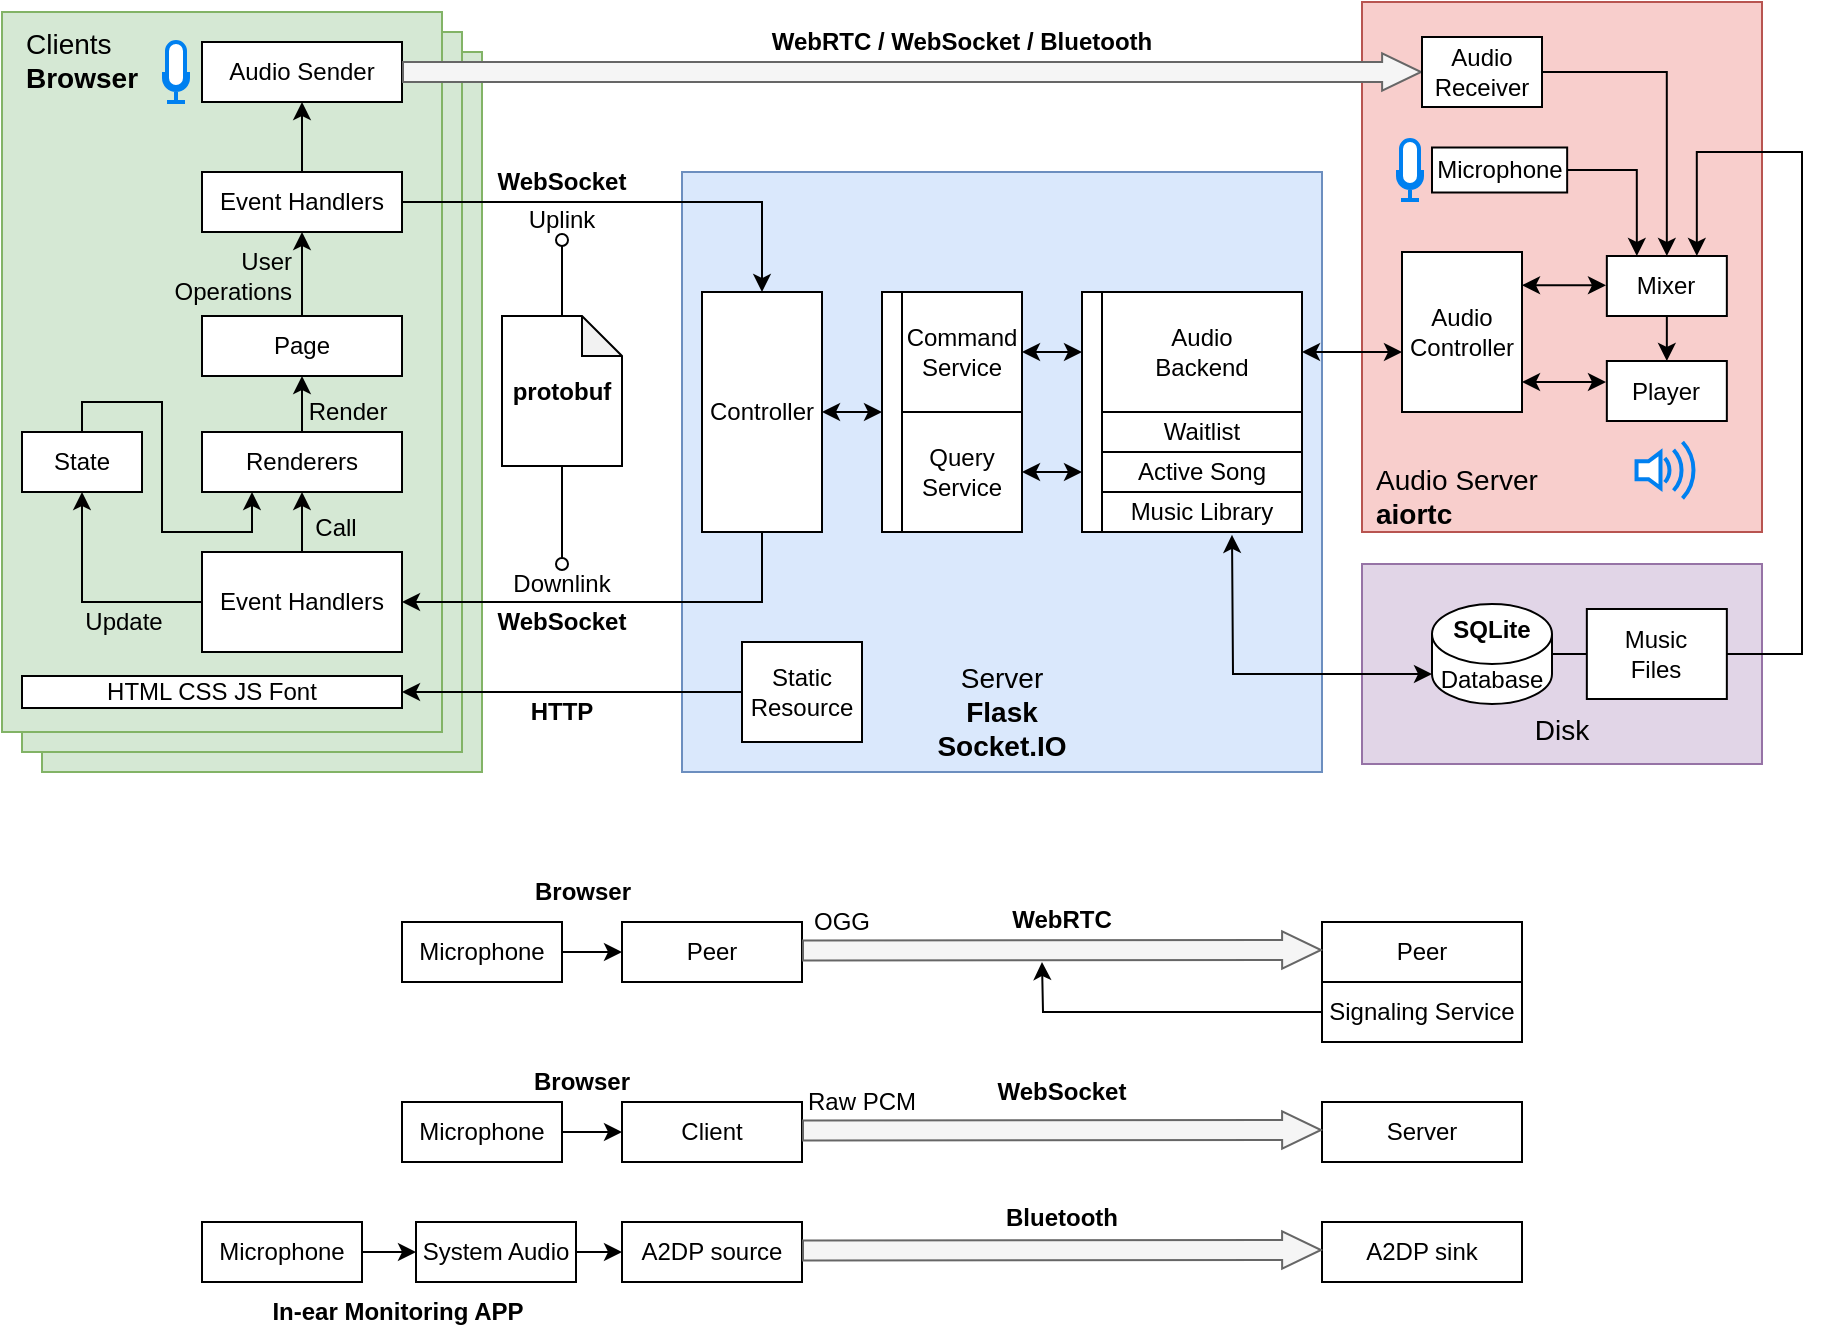 <mxfile version="24.4.6" type="github">
  <diagram name="第 1 页" id="i1QhH0rPRA2hifDkSosV">
    <mxGraphModel dx="1865" dy="1098" grid="1" gridSize="10" guides="1" tooltips="1" connect="1" arrows="1" fold="1" page="1" pageScale="1" pageWidth="1000" pageHeight="1000" math="0" shadow="0">
      <root>
        <mxCell id="0" />
        <mxCell id="1" parent="0" />
        <mxCell id="a9eeKcHGMqGuBWr7Spul-17" value="" style="rounded=0;whiteSpace=wrap;html=1;fillColor=#f8cecc;strokeColor=#b85450;" parent="1" vertex="1">
          <mxGeometry x="720" y="45" width="200" height="265" as="geometry" />
        </mxCell>
        <mxCell id="a9eeKcHGMqGuBWr7Spul-1" value="" style="rounded=0;whiteSpace=wrap;html=1;fillColor=#dae8fc;strokeColor=#6c8ebf;" parent="1" vertex="1">
          <mxGeometry x="380" y="130" width="320" height="300" as="geometry" />
        </mxCell>
        <mxCell id="a0JB3z8DdEJ5U7OtH6zG-18" value="" style="rounded=0;whiteSpace=wrap;html=1;fillColor=#e1d5e7;strokeColor=#9673a6;" vertex="1" parent="1">
          <mxGeometry x="720" y="326" width="200" height="100" as="geometry" />
        </mxCell>
        <mxCell id="n8_rvWrjc4V64nqwU4Y9-36" value="" style="rounded=0;whiteSpace=wrap;html=1;fillColor=#d5e8d4;strokeColor=#82b366;" parent="1" vertex="1">
          <mxGeometry x="60" y="70" width="220" height="360" as="geometry" />
        </mxCell>
        <mxCell id="n8_rvWrjc4V64nqwU4Y9-35" value="" style="rounded=0;whiteSpace=wrap;html=1;fillColor=#d5e8d4;strokeColor=#82b366;" parent="1" vertex="1">
          <mxGeometry x="50" y="60" width="220" height="360" as="geometry" />
        </mxCell>
        <mxCell id="a9eeKcHGMqGuBWr7Spul-4" value="" style="rounded=0;whiteSpace=wrap;html=1;fillColor=#d5e8d4;strokeColor=#82b366;" parent="1" vertex="1">
          <mxGeometry x="40" y="50" width="220" height="360" as="geometry" />
        </mxCell>
        <mxCell id="a0JB3z8DdEJ5U7OtH6zG-13" style="edgeStyle=orthogonalEdgeStyle;rounded=0;orthogonalLoop=1;jettySize=auto;html=1;exitX=1;exitY=0.5;exitDx=0;exitDy=0;entryX=0;entryY=0.25;entryDx=0;entryDy=0;startArrow=classic;startFill=1;" edge="1" parent="1" source="a9eeKcHGMqGuBWr7Spul-5" target="a0JB3z8DdEJ5U7OtH6zG-11">
          <mxGeometry relative="1" as="geometry" />
        </mxCell>
        <mxCell id="a9eeKcHGMqGuBWr7Spul-5" value="Command&lt;div&gt;Service&lt;/div&gt;" style="rounded=0;whiteSpace=wrap;html=1;" parent="1" vertex="1">
          <mxGeometry x="490" y="190" width="60" height="60" as="geometry" />
        </mxCell>
        <mxCell id="a9eeKcHGMqGuBWr7Spul-72" style="edgeStyle=orthogonalEdgeStyle;rounded=0;orthogonalLoop=1;jettySize=auto;html=1;exitX=1;exitY=0.5;exitDx=0;exitDy=0;entryX=0.5;entryY=0;entryDx=0;entryDy=0;" parent="1" source="a9eeKcHGMqGuBWr7Spul-8" target="n8_rvWrjc4V64nqwU4Y9-1" edge="1">
          <mxGeometry relative="1" as="geometry" />
        </mxCell>
        <mxCell id="n8_rvWrjc4V64nqwU4Y9-21" style="edgeStyle=orthogonalEdgeStyle;rounded=0;orthogonalLoop=1;jettySize=auto;html=1;exitX=0.5;exitY=0;exitDx=0;exitDy=0;entryX=0.5;entryY=1;entryDx=0;entryDy=0;" parent="1" source="a9eeKcHGMqGuBWr7Spul-8" target="a9eeKcHGMqGuBWr7Spul-31" edge="1">
          <mxGeometry relative="1" as="geometry" />
        </mxCell>
        <mxCell id="a9eeKcHGMqGuBWr7Spul-8" value="Event Handlers" style="rounded=0;whiteSpace=wrap;html=1;arcSize=11;strokeColor=default;align=center;verticalAlign=middle;fontFamily=Helvetica;fontSize=12;fontColor=default;fillColor=default;" parent="1" vertex="1">
          <mxGeometry x="140" y="130" width="100" height="30" as="geometry" />
        </mxCell>
        <mxCell id="a9eeKcHGMqGuBWr7Spul-27" value="Music Library" style="rounded=0;whiteSpace=wrap;html=1;" parent="1" vertex="1">
          <mxGeometry x="590" y="290" width="100" height="20" as="geometry" />
        </mxCell>
        <mxCell id="a9eeKcHGMqGuBWr7Spul-28" value="Active Song" style="rounded=0;whiteSpace=wrap;html=1;" parent="1" vertex="1">
          <mxGeometry x="590" y="270" width="100" height="20" as="geometry" />
        </mxCell>
        <mxCell id="a9eeKcHGMqGuBWr7Spul-31" value="Audio Sender" style="rounded=0;whiteSpace=wrap;html=1;" parent="1" vertex="1">
          <mxGeometry x="140" y="65" width="100" height="30" as="geometry" />
        </mxCell>
        <mxCell id="a9eeKcHGMqGuBWr7Spul-40" value="WebSocket" style="text;html=1;align=center;verticalAlign=middle;whiteSpace=wrap;rounded=0;fontStyle=1;" parent="1" vertex="1">
          <mxGeometry x="290" y="120" width="60" height="30" as="geometry" />
        </mxCell>
        <mxCell id="a9eeKcHGMqGuBWr7Spul-49" value="WebRTC / WebSocket / Bluetooth" style="text;html=1;align=center;verticalAlign=middle;whiteSpace=wrap;rounded=0;fontStyle=1;" parent="1" vertex="1">
          <mxGeometry x="410" y="50" width="220" height="30" as="geometry" />
        </mxCell>
        <mxCell id="n8_rvWrjc4V64nqwU4Y9-13" style="edgeStyle=orthogonalEdgeStyle;rounded=0;orthogonalLoop=1;jettySize=auto;html=1;exitX=0;exitY=0.5;exitDx=0;exitDy=0;entryX=0.5;entryY=1;entryDx=0;entryDy=0;" parent="1" source="a9eeKcHGMqGuBWr7Spul-54" target="n8_rvWrjc4V64nqwU4Y9-11" edge="1">
          <mxGeometry relative="1" as="geometry" />
        </mxCell>
        <mxCell id="a9eeKcHGMqGuBWr7Spul-54" value="Event Handlers" style="rounded=0;whiteSpace=wrap;html=1;" parent="1" vertex="1">
          <mxGeometry x="140" y="320" width="100" height="50" as="geometry" />
        </mxCell>
        <mxCell id="a9eeKcHGMqGuBWr7Spul-56" style="edgeStyle=orthogonalEdgeStyle;rounded=0;orthogonalLoop=1;jettySize=auto;html=1;exitX=0.5;exitY=1;exitDx=0;exitDy=0;entryX=0.5;entryY=0;entryDx=0;entryDy=0;endArrow=none;endFill=0;startArrow=classic;startFill=1;" parent="1" source="a9eeKcHGMqGuBWr7Spul-55" target="a9eeKcHGMqGuBWr7Spul-54" edge="1">
          <mxGeometry relative="1" as="geometry" />
        </mxCell>
        <mxCell id="n8_rvWrjc4V64nqwU4Y9-18" style="edgeStyle=orthogonalEdgeStyle;rounded=0;orthogonalLoop=1;jettySize=auto;html=1;exitX=0.5;exitY=0;exitDx=0;exitDy=0;entryX=0.5;entryY=1;entryDx=0;entryDy=0;" parent="1" source="a9eeKcHGMqGuBWr7Spul-55" target="n8_rvWrjc4V64nqwU4Y9-10" edge="1">
          <mxGeometry relative="1" as="geometry" />
        </mxCell>
        <mxCell id="a9eeKcHGMqGuBWr7Spul-55" value="Renderers" style="rounded=0;whiteSpace=wrap;html=1;" parent="1" vertex="1">
          <mxGeometry x="140" y="260" width="100" height="30" as="geometry" />
        </mxCell>
        <mxCell id="a0JB3z8DdEJ5U7OtH6zG-36" style="edgeStyle=orthogonalEdgeStyle;rounded=0;orthogonalLoop=1;jettySize=auto;html=1;exitX=0.5;exitY=1;exitDx=0;exitDy=0;entryX=0.5;entryY=0;entryDx=0;entryDy=0;" edge="1" parent="1" source="a9eeKcHGMqGuBWr7Spul-63" target="a0JB3z8DdEJ5U7OtH6zG-27">
          <mxGeometry relative="1" as="geometry" />
        </mxCell>
        <mxCell id="a9eeKcHGMqGuBWr7Spul-63" value="Mixer" style="rounded=0;whiteSpace=wrap;html=1;" parent="1" vertex="1">
          <mxGeometry x="842.42" y="172" width="60" height="30" as="geometry" />
        </mxCell>
        <mxCell id="a9eeKcHGMqGuBWr7Spul-66" value="WebSocket" style="text;html=1;align=center;verticalAlign=middle;whiteSpace=wrap;rounded=0;fontStyle=1;" parent="1" vertex="1">
          <mxGeometry x="290" y="340" width="60" height="30" as="geometry" />
        </mxCell>
        <mxCell id="a9eeKcHGMqGuBWr7Spul-67" value="Call" style="text;html=1;align=center;verticalAlign=middle;whiteSpace=wrap;rounded=0;fontStyle=0;" parent="1" vertex="1">
          <mxGeometry x="187" y="293" width="40" height="30" as="geometry" />
        </mxCell>
        <mxCell id="a9eeKcHGMqGuBWr7Spul-68" value="User&lt;div&gt;Operations&lt;/div&gt;" style="text;html=1;align=right;verticalAlign=middle;whiteSpace=wrap;rounded=0;fontStyle=0;" parent="1" vertex="1">
          <mxGeometry x="147" y="167" width="40" height="30" as="geometry" />
        </mxCell>
        <mxCell id="a9eeKcHGMqGuBWr7Spul-79" value="Uplink" style="text;html=1;align=center;verticalAlign=middle;whiteSpace=wrap;rounded=0;fontStyle=0;" parent="1" vertex="1">
          <mxGeometry x="290" y="144" width="60" height="20" as="geometry" />
        </mxCell>
        <mxCell id="a9eeKcHGMqGuBWr7Spul-81" value="Downlink" style="text;html=1;align=center;verticalAlign=middle;whiteSpace=wrap;rounded=0;fontStyle=0;" parent="1" vertex="1">
          <mxGeometry x="275" y="326" width="90" height="20" as="geometry" />
        </mxCell>
        <mxCell id="a0JB3z8DdEJ5U7OtH6zG-24" style="edgeStyle=orthogonalEdgeStyle;rounded=0;orthogonalLoop=1;jettySize=auto;html=1;endArrow=none;endFill=0;" edge="1" parent="1" source="a9eeKcHGMqGuBWr7Spul-89" target="a0JB3z8DdEJ5U7OtH6zG-20">
          <mxGeometry relative="1" as="geometry" />
        </mxCell>
        <mxCell id="a9eeKcHGMqGuBWr7Spul-89" value="Database" style="shape=cylinder3;whiteSpace=wrap;html=1;boundedLbl=1;backgroundOutline=1;size=15;" parent="1" vertex="1">
          <mxGeometry x="755" y="346" width="60" height="50" as="geometry" />
        </mxCell>
        <mxCell id="a9eeKcHGMqGuBWr7Spul-100" value="&lt;span style=&quot;font-weight: normal;&quot;&gt;Server&lt;/span&gt;&lt;div&gt;Flask&lt;br&gt;Socket.IO&lt;/div&gt;" style="text;html=1;align=center;verticalAlign=middle;whiteSpace=wrap;rounded=0;fontStyle=1;fontSize=14;" parent="1" vertex="1">
          <mxGeometry x="440" y="385" width="200" height="30" as="geometry" />
        </mxCell>
        <mxCell id="a9eeKcHGMqGuBWr7Spul-101" value="&lt;span style=&quot;font-weight: normal;&quot;&gt;Clients&lt;/span&gt;&lt;div&gt;Browser&lt;/div&gt;" style="text;html=1;align=left;verticalAlign=middle;whiteSpace=wrap;rounded=0;fontStyle=1;fontSize=14;" parent="1" vertex="1">
          <mxGeometry x="50" y="49.8" width="145" height="47.7" as="geometry" />
        </mxCell>
        <mxCell id="a9eeKcHGMqGuBWr7Spul-102" value="SQLite" style="text;html=1;align=center;verticalAlign=middle;whiteSpace=wrap;rounded=0;fontStyle=1;" parent="1" vertex="1">
          <mxGeometry x="750" y="344" width="70" height="30" as="geometry" />
        </mxCell>
        <mxCell id="a9eeKcHGMqGuBWr7Spul-103" value="&lt;span style=&quot;font-weight: normal;&quot;&gt;Audio Server&lt;/span&gt;&lt;div&gt;aiortc&lt;/div&gt;" style="text;html=1;align=left;verticalAlign=middle;whiteSpace=wrap;rounded=0;fontStyle=1;fontSize=14;" parent="1" vertex="1">
          <mxGeometry x="724.85" y="277" width="95.15" height="30" as="geometry" />
        </mxCell>
        <mxCell id="n8_rvWrjc4V64nqwU4Y9-2" style="edgeStyle=orthogonalEdgeStyle;rounded=0;orthogonalLoop=1;jettySize=auto;html=1;exitX=0.5;exitY=1;exitDx=0;exitDy=0;entryX=1;entryY=0.5;entryDx=0;entryDy=0;" parent="1" source="n8_rvWrjc4V64nqwU4Y9-1" target="a9eeKcHGMqGuBWr7Spul-54" edge="1">
          <mxGeometry relative="1" as="geometry" />
        </mxCell>
        <mxCell id="a0JB3z8DdEJ5U7OtH6zG-12" style="edgeStyle=orthogonalEdgeStyle;rounded=0;orthogonalLoop=1;jettySize=auto;html=1;exitX=1;exitY=0.5;exitDx=0;exitDy=0;entryX=0;entryY=0.5;entryDx=0;entryDy=0;startArrow=classic;startFill=1;" edge="1" parent="1" source="n8_rvWrjc4V64nqwU4Y9-1" target="a0JB3z8DdEJ5U7OtH6zG-10">
          <mxGeometry relative="1" as="geometry" />
        </mxCell>
        <mxCell id="n8_rvWrjc4V64nqwU4Y9-1" value="Controller" style="rounded=0;whiteSpace=wrap;html=1;" parent="1" vertex="1">
          <mxGeometry x="390" y="190" width="60" height="120" as="geometry" />
        </mxCell>
        <mxCell id="n8_rvWrjc4V64nqwU4Y9-8" style="edgeStyle=orthogonalEdgeStyle;rounded=0;orthogonalLoop=1;jettySize=auto;html=1;exitX=0.5;exitY=1;exitDx=0;exitDy=0;exitPerimeter=0;entryX=0.5;entryY=0;entryDx=0;entryDy=0;endArrow=oval;endFill=0;" parent="1" source="n8_rvWrjc4V64nqwU4Y9-7" target="a9eeKcHGMqGuBWr7Spul-81" edge="1">
          <mxGeometry relative="1" as="geometry" />
        </mxCell>
        <mxCell id="n8_rvWrjc4V64nqwU4Y9-9" style="edgeStyle=orthogonalEdgeStyle;rounded=0;orthogonalLoop=1;jettySize=auto;html=1;exitX=0.5;exitY=0;exitDx=0;exitDy=0;exitPerimeter=0;entryX=0.5;entryY=1;entryDx=0;entryDy=0;endArrow=oval;endFill=0;" parent="1" source="n8_rvWrjc4V64nqwU4Y9-7" target="a9eeKcHGMqGuBWr7Spul-79" edge="1">
          <mxGeometry relative="1" as="geometry" />
        </mxCell>
        <mxCell id="n8_rvWrjc4V64nqwU4Y9-7" value="&lt;b&gt;protobuf&lt;/b&gt;" style="shape=note;whiteSpace=wrap;html=1;backgroundOutline=1;darkOpacity=0.05;size=20;" parent="1" vertex="1">
          <mxGeometry x="290" y="202" width="60" height="75" as="geometry" />
        </mxCell>
        <mxCell id="n8_rvWrjc4V64nqwU4Y9-19" style="edgeStyle=orthogonalEdgeStyle;rounded=0;orthogonalLoop=1;jettySize=auto;html=1;exitX=0.5;exitY=0;exitDx=0;exitDy=0;entryX=0.5;entryY=1;entryDx=0;entryDy=0;" parent="1" source="n8_rvWrjc4V64nqwU4Y9-10" target="a9eeKcHGMqGuBWr7Spul-8" edge="1">
          <mxGeometry relative="1" as="geometry" />
        </mxCell>
        <mxCell id="n8_rvWrjc4V64nqwU4Y9-10" value="Page" style="rounded=0;whiteSpace=wrap;html=1;" parent="1" vertex="1">
          <mxGeometry x="140" y="202" width="100" height="30" as="geometry" />
        </mxCell>
        <mxCell id="n8_rvWrjc4V64nqwU4Y9-15" style="edgeStyle=orthogonalEdgeStyle;rounded=0;orthogonalLoop=1;jettySize=auto;html=1;exitX=0.5;exitY=0;exitDx=0;exitDy=0;entryX=0.25;entryY=1;entryDx=0;entryDy=0;" parent="1" source="n8_rvWrjc4V64nqwU4Y9-11" target="a9eeKcHGMqGuBWr7Spul-55" edge="1">
          <mxGeometry relative="1" as="geometry">
            <Array as="points">
              <mxPoint x="80" y="245" />
              <mxPoint x="120" y="245" />
              <mxPoint x="120" y="310" />
              <mxPoint x="165" y="310" />
            </Array>
          </mxGeometry>
        </mxCell>
        <mxCell id="n8_rvWrjc4V64nqwU4Y9-11" value="State" style="rounded=0;whiteSpace=wrap;html=1;" parent="1" vertex="1">
          <mxGeometry x="50" y="260" width="60" height="30" as="geometry" />
        </mxCell>
        <mxCell id="n8_rvWrjc4V64nqwU4Y9-14" value="Update" style="text;html=1;align=center;verticalAlign=middle;whiteSpace=wrap;rounded=0;fontStyle=0;" parent="1" vertex="1">
          <mxGeometry x="81" y="340" width="40" height="30" as="geometry" />
        </mxCell>
        <mxCell id="n8_rvWrjc4V64nqwU4Y9-16" value="Render" style="text;html=1;align=center;verticalAlign=middle;whiteSpace=wrap;rounded=0;fontStyle=0;" parent="1" vertex="1">
          <mxGeometry x="193" y="235" width="40" height="30" as="geometry" />
        </mxCell>
        <mxCell id="n8_rvWrjc4V64nqwU4Y9-41" value="Waitlist" style="rounded=0;whiteSpace=wrap;html=1;" parent="1" vertex="1">
          <mxGeometry x="590" y="250" width="100" height="20" as="geometry" />
        </mxCell>
        <mxCell id="n8_rvWrjc4V64nqwU4Y9-46" style="edgeStyle=orthogonalEdgeStyle;rounded=0;orthogonalLoop=1;jettySize=auto;html=1;exitX=0;exitY=0.5;exitDx=0;exitDy=0;entryX=1;entryY=0.5;entryDx=0;entryDy=0;" parent="1" source="n8_rvWrjc4V64nqwU4Y9-43" target="n8_rvWrjc4V64nqwU4Y9-45" edge="1">
          <mxGeometry relative="1" as="geometry" />
        </mxCell>
        <mxCell id="n8_rvWrjc4V64nqwU4Y9-43" value="Static&lt;div&gt;Resource&lt;/div&gt;" style="rounded=0;whiteSpace=wrap;html=1;" parent="1" vertex="1">
          <mxGeometry x="410" y="365" width="60" height="50" as="geometry" />
        </mxCell>
        <mxCell id="n8_rvWrjc4V64nqwU4Y9-45" value="HTML CSS JS Font" style="rounded=0;whiteSpace=wrap;html=1;" parent="1" vertex="1">
          <mxGeometry x="50" y="382" width="190" height="16" as="geometry" />
        </mxCell>
        <mxCell id="n8_rvWrjc4V64nqwU4Y9-47" value="HTTP" style="text;html=1;align=center;verticalAlign=middle;whiteSpace=wrap;rounded=0;fontStyle=1;" parent="1" vertex="1">
          <mxGeometry x="290" y="390" width="60" height="20" as="geometry" />
        </mxCell>
        <mxCell id="a0JB3z8DdEJ5U7OtH6zG-14" style="edgeStyle=orthogonalEdgeStyle;rounded=0;orthogonalLoop=1;jettySize=auto;html=1;exitX=1;exitY=0.5;exitDx=0;exitDy=0;entryX=0;entryY=0.75;entryDx=0;entryDy=0;startArrow=classic;startFill=1;" edge="1" parent="1" source="a0JB3z8DdEJ5U7OtH6zG-1" target="a0JB3z8DdEJ5U7OtH6zG-11">
          <mxGeometry relative="1" as="geometry" />
        </mxCell>
        <mxCell id="a0JB3z8DdEJ5U7OtH6zG-1" value="Query&lt;div&gt;Service&lt;/div&gt;" style="rounded=0;whiteSpace=wrap;html=1;" vertex="1" parent="1">
          <mxGeometry x="490" y="250" width="60" height="60" as="geometry" />
        </mxCell>
        <mxCell id="a0JB3z8DdEJ5U7OtH6zG-6" value="Audio&lt;div&gt;Backend&lt;/div&gt;" style="rounded=0;whiteSpace=wrap;html=1;" vertex="1" parent="1">
          <mxGeometry x="590" y="190" width="100" height="60" as="geometry" />
        </mxCell>
        <mxCell id="a0JB3z8DdEJ5U7OtH6zG-10" value="" style="rounded=0;whiteSpace=wrap;html=1;" vertex="1" parent="1">
          <mxGeometry x="480" y="190" width="10" height="120" as="geometry" />
        </mxCell>
        <mxCell id="a0JB3z8DdEJ5U7OtH6zG-11" value="" style="rounded=0;whiteSpace=wrap;html=1;" vertex="1" parent="1">
          <mxGeometry x="580" y="190" width="10" height="120" as="geometry" />
        </mxCell>
        <mxCell id="a0JB3z8DdEJ5U7OtH6zG-15" value="Audio&lt;div&gt;Controller&lt;/div&gt;" style="rounded=0;whiteSpace=wrap;html=1;" vertex="1" parent="1">
          <mxGeometry x="740" y="170" width="60" height="80" as="geometry" />
        </mxCell>
        <mxCell id="a0JB3z8DdEJ5U7OtH6zG-38" style="edgeStyle=orthogonalEdgeStyle;rounded=0;orthogonalLoop=1;jettySize=auto;html=1;exitX=1;exitY=0.5;exitDx=0;exitDy=0;entryX=0.75;entryY=0;entryDx=0;entryDy=0;" edge="1" parent="1" source="a0JB3z8DdEJ5U7OtH6zG-20" target="a9eeKcHGMqGuBWr7Spul-63">
          <mxGeometry relative="1" as="geometry">
            <Array as="points">
              <mxPoint x="940" y="371" />
              <mxPoint x="940" y="120" />
              <mxPoint x="887" y="120" />
            </Array>
          </mxGeometry>
        </mxCell>
        <mxCell id="a0JB3z8DdEJ5U7OtH6zG-20" value="Music&lt;div&gt;Files&lt;/div&gt;" style="rounded=0;whiteSpace=wrap;html=1;" vertex="1" parent="1">
          <mxGeometry x="832.42" y="348.5" width="70" height="45" as="geometry" />
        </mxCell>
        <mxCell id="a0JB3z8DdEJ5U7OtH6zG-23" value="" style="endArrow=classic;html=1;rounded=0;startArrow=classic;startFill=1;endFill=1;" edge="1" parent="1">
          <mxGeometry width="50" height="50" relative="1" as="geometry">
            <mxPoint x="690" y="220" as="sourcePoint" />
            <mxPoint x="740" y="220" as="targetPoint" />
          </mxGeometry>
        </mxCell>
        <mxCell id="a0JB3z8DdEJ5U7OtH6zG-25" value="" style="shape=flexArrow;endArrow=classic;html=1;rounded=0;endWidth=7.667;endSize=6.147;fillColor=#f5f5f5;strokeColor=#666666;" edge="1" parent="1">
          <mxGeometry width="50" height="50" relative="1" as="geometry">
            <mxPoint x="240" y="80" as="sourcePoint" />
            <mxPoint x="750" y="80" as="targetPoint" />
          </mxGeometry>
        </mxCell>
        <mxCell id="a0JB3z8DdEJ5U7OtH6zG-27" value="Player" style="rounded=0;whiteSpace=wrap;html=1;" vertex="1" parent="1">
          <mxGeometry x="842.42" y="224.5" width="60" height="30" as="geometry" />
        </mxCell>
        <mxCell id="a0JB3z8DdEJ5U7OtH6zG-28" value="&lt;span style=&quot;font-weight: 400;&quot;&gt;Disk&lt;/span&gt;" style="text;html=1;align=center;verticalAlign=middle;whiteSpace=wrap;rounded=0;fontStyle=1;fontSize=14;" vertex="1" parent="1">
          <mxGeometry x="720" y="393.5" width="200" height="30" as="geometry" />
        </mxCell>
        <mxCell id="a0JB3z8DdEJ5U7OtH6zG-30" value="" style="endArrow=classic;html=1;rounded=0;exitX=0;exitY=1;exitDx=0;exitDy=-15;entryX=0.647;entryY=1.021;entryDx=0;entryDy=0;entryPerimeter=0;startArrow=classic;startFill=1;endFill=1;exitPerimeter=0;edgeStyle=orthogonalEdgeStyle;" edge="1" parent="1" source="a9eeKcHGMqGuBWr7Spul-89">
          <mxGeometry width="50" height="50" relative="1" as="geometry">
            <mxPoint x="655" y="359" as="sourcePoint" />
            <mxPoint x="655" y="311.42" as="targetPoint" />
          </mxGeometry>
        </mxCell>
        <mxCell id="a0JB3z8DdEJ5U7OtH6zG-34" style="edgeStyle=orthogonalEdgeStyle;rounded=0;orthogonalLoop=1;jettySize=auto;html=1;exitX=1;exitY=0.5;exitDx=0;exitDy=0;entryX=0.5;entryY=0;entryDx=0;entryDy=0;" edge="1" parent="1" source="a0JB3z8DdEJ5U7OtH6zG-33" target="a9eeKcHGMqGuBWr7Spul-63">
          <mxGeometry relative="1" as="geometry" />
        </mxCell>
        <mxCell id="a0JB3z8DdEJ5U7OtH6zG-33" value="Audio&lt;div&gt;Receiver&lt;/div&gt;" style="rounded=0;whiteSpace=wrap;html=1;" vertex="1" parent="1">
          <mxGeometry x="750" y="62.5" width="60" height="35" as="geometry" />
        </mxCell>
        <mxCell id="a0JB3z8DdEJ5U7OtH6zG-51" style="edgeStyle=orthogonalEdgeStyle;rounded=0;orthogonalLoop=1;jettySize=auto;html=1;entryX=0.25;entryY=0;entryDx=0;entryDy=0;" edge="1" parent="1" source="a0JB3z8DdEJ5U7OtH6zG-39" target="a9eeKcHGMqGuBWr7Spul-63">
          <mxGeometry relative="1" as="geometry" />
        </mxCell>
        <mxCell id="a0JB3z8DdEJ5U7OtH6zG-39" value="Microphone" style="rounded=0;whiteSpace=wrap;html=1;" vertex="1" parent="1">
          <mxGeometry x="755" y="117.75" width="67.58" height="22.5" as="geometry" />
        </mxCell>
        <mxCell id="a0JB3z8DdEJ5U7OtH6zG-43" value="" style="html=1;verticalLabelPosition=bottom;align=center;labelBackgroundColor=#ffffff;verticalAlign=top;strokeWidth=2;strokeColor=#0080F0;shadow=0;dashed=0;shape=mxgraph.ios7.icons.microphone;" vertex="1" parent="1">
          <mxGeometry x="121" y="65" width="12" height="30" as="geometry" />
        </mxCell>
        <mxCell id="a0JB3z8DdEJ5U7OtH6zG-44" value="" style="html=1;verticalLabelPosition=bottom;align=center;labelBackgroundColor=#ffffff;verticalAlign=top;strokeWidth=2;strokeColor=#0080F0;shadow=0;dashed=0;shape=mxgraph.ios7.icons.microphone;" vertex="1" parent="1">
          <mxGeometry x="738" y="114" width="12" height="30" as="geometry" />
        </mxCell>
        <mxCell id="a0JB3z8DdEJ5U7OtH6zG-46" value="" style="html=1;verticalLabelPosition=bottom;align=center;labelBackgroundColor=#ffffff;verticalAlign=top;strokeWidth=2;strokeColor=#0080F0;shadow=0;dashed=0;shape=mxgraph.ios7.icons.volume_2;pointerEvents=1;" vertex="1" parent="1">
          <mxGeometry x="857.27" y="265" width="30.3" height="28.2" as="geometry" />
        </mxCell>
        <mxCell id="a0JB3z8DdEJ5U7OtH6zG-52" value="" style="endArrow=classic;html=1;rounded=0;startArrow=classic;startFill=1;endFill=1;" edge="1" parent="1">
          <mxGeometry width="50" height="50" relative="1" as="geometry">
            <mxPoint x="800" y="186.63" as="sourcePoint" />
            <mxPoint x="842" y="186.63" as="targetPoint" />
          </mxGeometry>
        </mxCell>
        <mxCell id="a0JB3z8DdEJ5U7OtH6zG-53" value="" style="endArrow=classic;html=1;rounded=0;startArrow=classic;startFill=1;endFill=1;" edge="1" parent="1">
          <mxGeometry width="50" height="50" relative="1" as="geometry">
            <mxPoint x="800" y="235" as="sourcePoint" />
            <mxPoint x="842" y="235" as="targetPoint" />
          </mxGeometry>
        </mxCell>
        <mxCell id="a0JB3z8DdEJ5U7OtH6zG-55" value="Peer" style="rounded=0;whiteSpace=wrap;html=1;" vertex="1" parent="1">
          <mxGeometry x="350" y="505" width="90" height="30" as="geometry" />
        </mxCell>
        <mxCell id="a0JB3z8DdEJ5U7OtH6zG-56" value="Peer" style="rounded=0;whiteSpace=wrap;html=1;" vertex="1" parent="1">
          <mxGeometry x="700" y="505" width="100" height="30" as="geometry" />
        </mxCell>
        <mxCell id="a0JB3z8DdEJ5U7OtH6zG-58" value="" style="shape=flexArrow;endArrow=classic;html=1;rounded=0;endWidth=7.667;endSize=6.147;fillColor=#f5f5f5;strokeColor=#666666;" edge="1" parent="1">
          <mxGeometry width="50" height="50" relative="1" as="geometry">
            <mxPoint x="440" y="519.23" as="sourcePoint" />
            <mxPoint x="700" y="519" as="targetPoint" />
          </mxGeometry>
        </mxCell>
        <mxCell id="a0JB3z8DdEJ5U7OtH6zG-59" value="WebRTC" style="text;html=1;align=center;verticalAlign=middle;whiteSpace=wrap;rounded=0;fontStyle=1;" vertex="1" parent="1">
          <mxGeometry x="460" y="489" width="220" height="30" as="geometry" />
        </mxCell>
        <mxCell id="a0JB3z8DdEJ5U7OtH6zG-61" style="edgeStyle=orthogonalEdgeStyle;rounded=0;orthogonalLoop=1;jettySize=auto;html=1;exitX=0;exitY=0.5;exitDx=0;exitDy=0;" edge="1" parent="1" source="a0JB3z8DdEJ5U7OtH6zG-60">
          <mxGeometry relative="1" as="geometry">
            <mxPoint x="560" y="525" as="targetPoint" />
          </mxGeometry>
        </mxCell>
        <mxCell id="a0JB3z8DdEJ5U7OtH6zG-60" value="Signaling Service" style="rounded=0;whiteSpace=wrap;html=1;" vertex="1" parent="1">
          <mxGeometry x="700" y="535" width="100" height="30" as="geometry" />
        </mxCell>
        <mxCell id="a0JB3z8DdEJ5U7OtH6zG-62" value="A2DP source" style="rounded=0;whiteSpace=wrap;html=1;" vertex="1" parent="1">
          <mxGeometry x="350" y="655" width="90" height="30" as="geometry" />
        </mxCell>
        <mxCell id="a0JB3z8DdEJ5U7OtH6zG-63" value="A2DP sink" style="rounded=0;whiteSpace=wrap;html=1;" vertex="1" parent="1">
          <mxGeometry x="700" y="655" width="100" height="30" as="geometry" />
        </mxCell>
        <mxCell id="a0JB3z8DdEJ5U7OtH6zG-64" value="" style="shape=flexArrow;endArrow=classic;html=1;rounded=0;endWidth=7.667;endSize=6.147;fillColor=#f5f5f5;strokeColor=#666666;" edge="1" parent="1">
          <mxGeometry width="50" height="50" relative="1" as="geometry">
            <mxPoint x="440" y="669.23" as="sourcePoint" />
            <mxPoint x="700" y="669" as="targetPoint" />
          </mxGeometry>
        </mxCell>
        <mxCell id="a0JB3z8DdEJ5U7OtH6zG-65" value="Bluetooth" style="text;html=1;align=center;verticalAlign=middle;whiteSpace=wrap;rounded=0;fontStyle=1;" vertex="1" parent="1">
          <mxGeometry x="460" y="638" width="220" height="30" as="geometry" />
        </mxCell>
        <mxCell id="a0JB3z8DdEJ5U7OtH6zG-68" style="edgeStyle=none;rounded=0;orthogonalLoop=1;jettySize=auto;html=1;exitX=0.5;exitY=1;exitDx=0;exitDy=0;" edge="1" parent="1" source="a0JB3z8DdEJ5U7OtH6zG-65" target="a0JB3z8DdEJ5U7OtH6zG-65">
          <mxGeometry relative="1" as="geometry" />
        </mxCell>
        <mxCell id="a0JB3z8DdEJ5U7OtH6zG-70" style="edgeStyle=none;rounded=0;orthogonalLoop=1;jettySize=auto;html=1;exitX=1;exitY=0.5;exitDx=0;exitDy=0;entryX=0;entryY=0.5;entryDx=0;entryDy=0;" edge="1" parent="1" source="a0JB3z8DdEJ5U7OtH6zG-69" target="a0JB3z8DdEJ5U7OtH6zG-62">
          <mxGeometry relative="1" as="geometry" />
        </mxCell>
        <mxCell id="a0JB3z8DdEJ5U7OtH6zG-69" value="System Audio" style="rounded=0;whiteSpace=wrap;html=1;" vertex="1" parent="1">
          <mxGeometry x="247" y="655" width="80" height="30" as="geometry" />
        </mxCell>
        <mxCell id="a0JB3z8DdEJ5U7OtH6zG-72" style="edgeStyle=none;rounded=0;orthogonalLoop=1;jettySize=auto;html=1;exitX=1;exitY=0.5;exitDx=0;exitDy=0;entryX=0;entryY=0.5;entryDx=0;entryDy=0;" edge="1" parent="1" source="a0JB3z8DdEJ5U7OtH6zG-71" target="a0JB3z8DdEJ5U7OtH6zG-55">
          <mxGeometry relative="1" as="geometry" />
        </mxCell>
        <mxCell id="a0JB3z8DdEJ5U7OtH6zG-71" value="Microphone" style="rounded=0;whiteSpace=wrap;html=1;" vertex="1" parent="1">
          <mxGeometry x="240" y="505" width="80" height="30" as="geometry" />
        </mxCell>
        <mxCell id="a0JB3z8DdEJ5U7OtH6zG-73" value="Client" style="rounded=0;whiteSpace=wrap;html=1;" vertex="1" parent="1">
          <mxGeometry x="350" y="595" width="90" height="30" as="geometry" />
        </mxCell>
        <mxCell id="a0JB3z8DdEJ5U7OtH6zG-74" value="Server" style="rounded=0;whiteSpace=wrap;html=1;" vertex="1" parent="1">
          <mxGeometry x="700" y="595" width="100" height="30" as="geometry" />
        </mxCell>
        <mxCell id="a0JB3z8DdEJ5U7OtH6zG-75" value="" style="shape=flexArrow;endArrow=classic;html=1;rounded=0;endWidth=7.667;endSize=6.147;fillColor=#f5f5f5;strokeColor=#666666;" edge="1" parent="1">
          <mxGeometry width="50" height="50" relative="1" as="geometry">
            <mxPoint x="440" y="609.23" as="sourcePoint" />
            <mxPoint x="700" y="609" as="targetPoint" />
          </mxGeometry>
        </mxCell>
        <mxCell id="a0JB3z8DdEJ5U7OtH6zG-76" value="WebSocket" style="text;html=1;align=center;verticalAlign=middle;whiteSpace=wrap;rounded=0;fontStyle=1;" vertex="1" parent="1">
          <mxGeometry x="460" y="575" width="220" height="30" as="geometry" />
        </mxCell>
        <mxCell id="a0JB3z8DdEJ5U7OtH6zG-77" style="edgeStyle=none;rounded=0;orthogonalLoop=1;jettySize=auto;html=1;exitX=0.5;exitY=1;exitDx=0;exitDy=0;" edge="1" parent="1" source="a0JB3z8DdEJ5U7OtH6zG-76" target="a0JB3z8DdEJ5U7OtH6zG-76">
          <mxGeometry relative="1" as="geometry" />
        </mxCell>
        <mxCell id="a0JB3z8DdEJ5U7OtH6zG-78" style="edgeStyle=none;rounded=0;orthogonalLoop=1;jettySize=auto;html=1;exitX=1;exitY=0.5;exitDx=0;exitDy=0;entryX=0;entryY=0.5;entryDx=0;entryDy=0;" edge="1" parent="1" source="a0JB3z8DdEJ5U7OtH6zG-79" target="a0JB3z8DdEJ5U7OtH6zG-73">
          <mxGeometry relative="1" as="geometry" />
        </mxCell>
        <mxCell id="a0JB3z8DdEJ5U7OtH6zG-79" value="Microphone" style="rounded=0;whiteSpace=wrap;html=1;" vertex="1" parent="1">
          <mxGeometry x="240" y="595" width="80" height="30" as="geometry" />
        </mxCell>
        <mxCell id="a0JB3z8DdEJ5U7OtH6zG-82" value="OGG" style="text;html=1;align=center;verticalAlign=middle;whiteSpace=wrap;rounded=0;" vertex="1" parent="1">
          <mxGeometry x="430" y="490" width="60" height="30" as="geometry" />
        </mxCell>
        <mxCell id="a0JB3z8DdEJ5U7OtH6zG-83" value="Raw PCM" style="text;html=1;align=center;verticalAlign=middle;whiteSpace=wrap;rounded=0;" vertex="1" parent="1">
          <mxGeometry x="440" y="585" width="60" height="20" as="geometry" />
        </mxCell>
        <mxCell id="a0JB3z8DdEJ5U7OtH6zG-94" style="edgeStyle=none;rounded=0;orthogonalLoop=1;jettySize=auto;html=1;exitX=1;exitY=0.5;exitDx=0;exitDy=0;entryX=0;entryY=0.5;entryDx=0;entryDy=0;" edge="1" parent="1" source="a0JB3z8DdEJ5U7OtH6zG-93" target="a0JB3z8DdEJ5U7OtH6zG-69">
          <mxGeometry relative="1" as="geometry" />
        </mxCell>
        <mxCell id="a0JB3z8DdEJ5U7OtH6zG-93" value="Microphone" style="rounded=0;whiteSpace=wrap;html=1;" vertex="1" parent="1">
          <mxGeometry x="140" y="655" width="80" height="30" as="geometry" />
        </mxCell>
        <mxCell id="a0JB3z8DdEJ5U7OtH6zG-95" value="Browser" style="text;html=1;align=center;verticalAlign=middle;whiteSpace=wrap;rounded=0;fontStyle=1;" vertex="1" parent="1">
          <mxGeometry x="248.5" y="475" width="163" height="30" as="geometry" />
        </mxCell>
        <mxCell id="a0JB3z8DdEJ5U7OtH6zG-97" value="Browser" style="text;html=1;align=center;verticalAlign=middle;whiteSpace=wrap;rounded=0;fontStyle=1;" vertex="1" parent="1">
          <mxGeometry x="220" y="570" width="220" height="30" as="geometry" />
        </mxCell>
        <mxCell id="a0JB3z8DdEJ5U7OtH6zG-98" value="In-ear Monitoring APP" style="text;html=1;align=center;verticalAlign=middle;whiteSpace=wrap;rounded=0;fontStyle=1;" vertex="1" parent="1">
          <mxGeometry x="128" y="685" width="220" height="30" as="geometry" />
        </mxCell>
      </root>
    </mxGraphModel>
  </diagram>
</mxfile>
